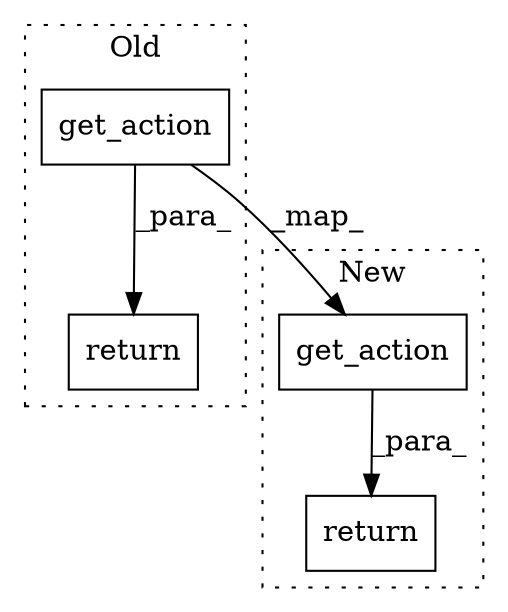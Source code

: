 digraph G {
subgraph cluster0 {
1 [label="get_action" a="32" s="2819,2841" l="11,1" shape="box"];
3 [label="return" a="41" s="2848" l="7" shape="box"];
label = "Old";
style="dotted";
}
subgraph cluster1 {
2 [label="get_action" a="32" s="2914,2936" l="11,1" shape="box"];
4 [label="return" a="41" s="2896" l="7" shape="box"];
label = "New";
style="dotted";
}
1 -> 3 [label="_para_"];
1 -> 2 [label="_map_"];
2 -> 4 [label="_para_"];
}
